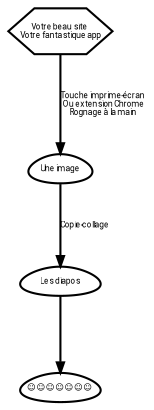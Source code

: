 digraph {
  rankdir="TB"

  // nodes
  A [ label="Votre beau site\n Votre fantastique app" shape="hexagon" fontsize = "4" fontname = "Roboto" height = "0.3" width = "0.7" fixedsize = "true"]
  B [ label="Une image" shape="egg" fontsize = "4" fontname = "Roboto" height = "0.2" width = "0.4" fixedsize = "true"]
  C [ label="Les diapos" shape="egg" fontsize = "4" fontname = "Roboto" height = "0.2"  width = "0.5" fixedsize = "true"]
  D [ label="&#9786;&#9786;&#9786;&#9786;&#9786;&#9786;&#9786;" fontsize = "4" fontname = "Roboto" shape = "egg" height = "0.2" width = "0.5" fixedsize = "true"]

  // edges
  A -> B [ label = "Touche imprime-écran\n Ou extension Chrome\n Rognage à la main" fontsize = "4" fontname = "Roboto" arrowsize=.5, weight=.2]
  B -> C [ label = "Copie-collage" fontsize = "4" fontname = "Roboto"arrowsize=.5, weight=2.]
  C -> D [ label = "" fontsize = "4" fontname = "Roboto"arrowsize=.5, weight=2.]
}
